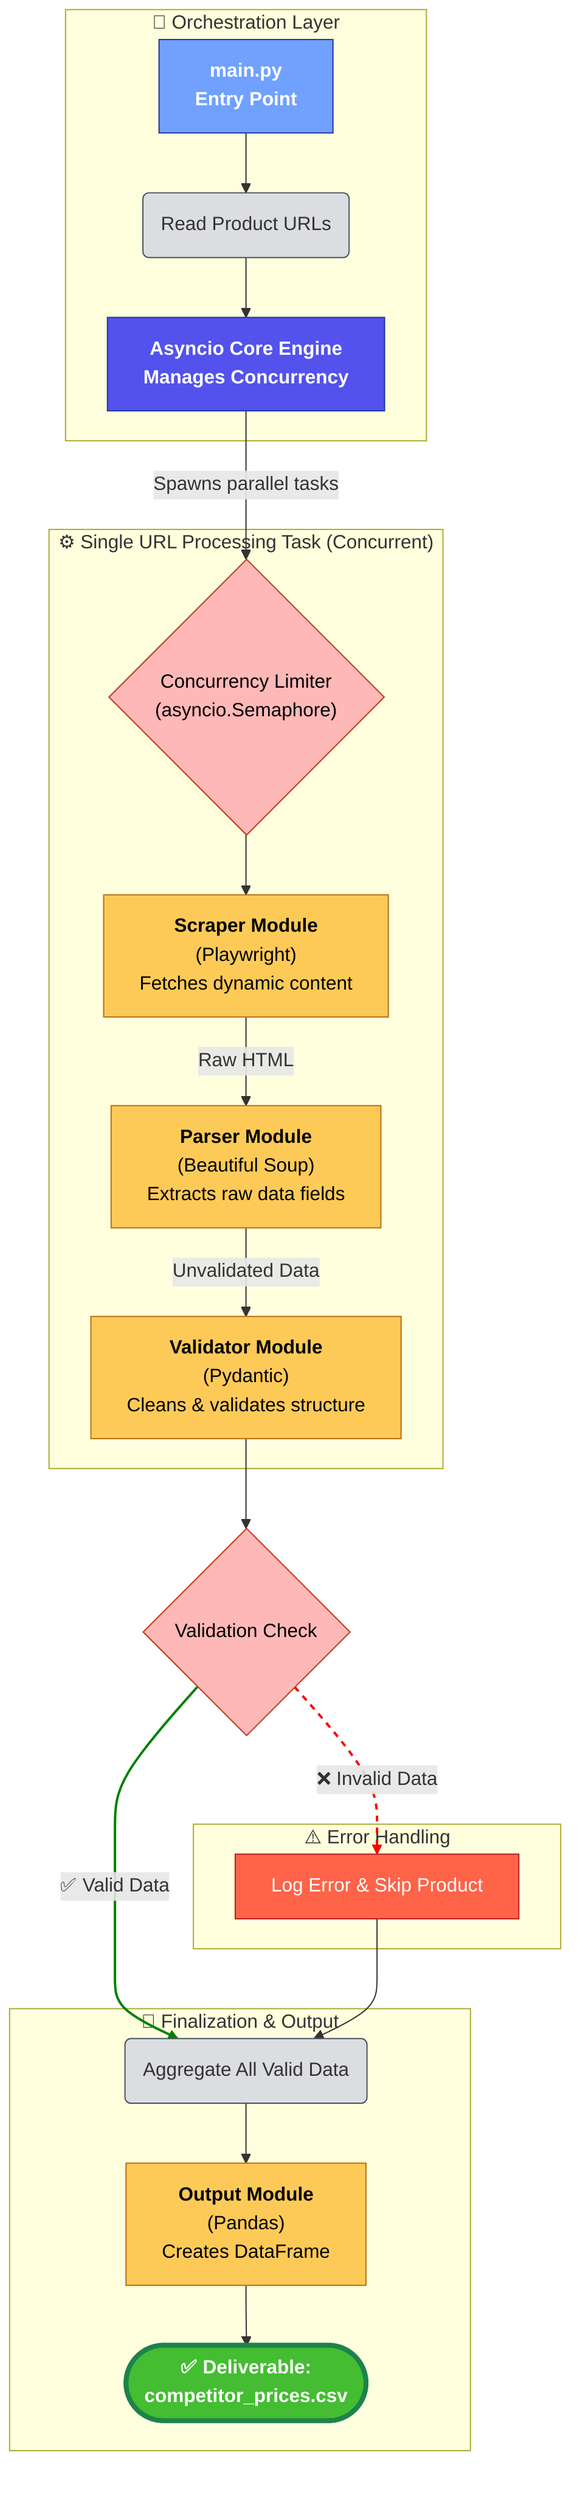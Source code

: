 graph TD
    %% Style Definitions for Readability
    classDef entrypoint fill:#70a1ff,stroke:#1e3799,color:#fff,font-weight:bold
    classDef coretech fill:#5352ed,stroke:#1e3799,color:#fff,font-weight:bold
    classDef module fill:#feca57,stroke:#b76e11,color:#000
    classDef decision fill:#ffb8b8,stroke:#c23616,color:#000
    classDef process fill:#dcdde1,stroke:#485460
    classDef finaloutput fill:#44bd32,stroke:#1e824c,color:#fff,font-weight:bold,stroke-width:4px
    classDef errorpath fill:#ff6348,stroke:#b22222,color:#fff

    %% Chart Structure
    subgraph "🚀 Orchestration Layer"
        A["main.py <br><b>Entry Point</b>"]:::entrypoint
        B("Read Product URLs"):::process
        C["Asyncio Core Engine<br><b>Manages Concurrency</b>"]:::coretech
    end

    A --> B --> C

    C -- "Spawns parallel tasks" --> D{"Concurrency Limiter<br/>(asyncio.Semaphore)"}:::decision

    subgraph "⚙️ Single URL Processing Task (Concurrent)"
        D --> E["<b>Scraper Module</b><br/>(Playwright)<br/>Fetches dynamic content"]:::module
        E -- "Raw HTML" --> F["<b>Parser Module</b><br/>(Beautiful Soup)<br/>Extracts raw data fields"]:::module
        F -- "Unvalidated Data" --> G["<b>Validator Module</b><br/>(Pydantic)<br/>Cleans & validates structure"]:::module
    end

    G --> H{Validation Check}:::decision

    subgraph "🏁 Finalization & Output"
        K("Aggregate All Valid Data"):::process
        L["<b>Output Module</b><br/>(Pandas)<br/>Creates DataFrame"]:::module
        M(["✅ Deliverable:<br/>competitor_prices.csv"]):::finaloutput
    end

    subgraph "⚠️ Error Handling"
        I["Log Error & Skip Product"]:::errorpath
    end
    
    H -- "✅ Valid Data" --> K
    H -- "❌ Invalid Data" --> I
    I --> K
    
    K --> L
    L --> M

    %% Link Styling
    linkStyle 7 stroke:green,stroke-width:2px;
    linkStyle 8 stroke:red,stroke-width:2px,stroke-dasharray: 5 5;